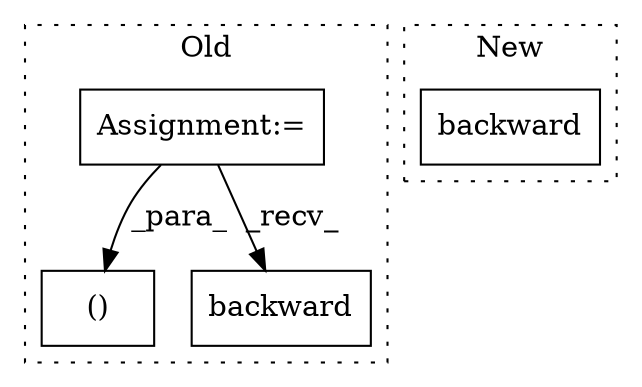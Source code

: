 digraph G {
subgraph cluster0 {
1 [label="()" a="106" s="5812" l="26" shape="box"];
3 [label="Assignment:=" a="7" s="5348" l="1" shape="box"];
4 [label="backward" a="32" s="5520" l="10" shape="box"];
label = "Old";
style="dotted";
}
subgraph cluster1 {
2 [label="backward" a="32" s="5368" l="10" shape="box"];
label = "New";
style="dotted";
}
3 -> 4 [label="_recv_"];
3 -> 1 [label="_para_"];
}
